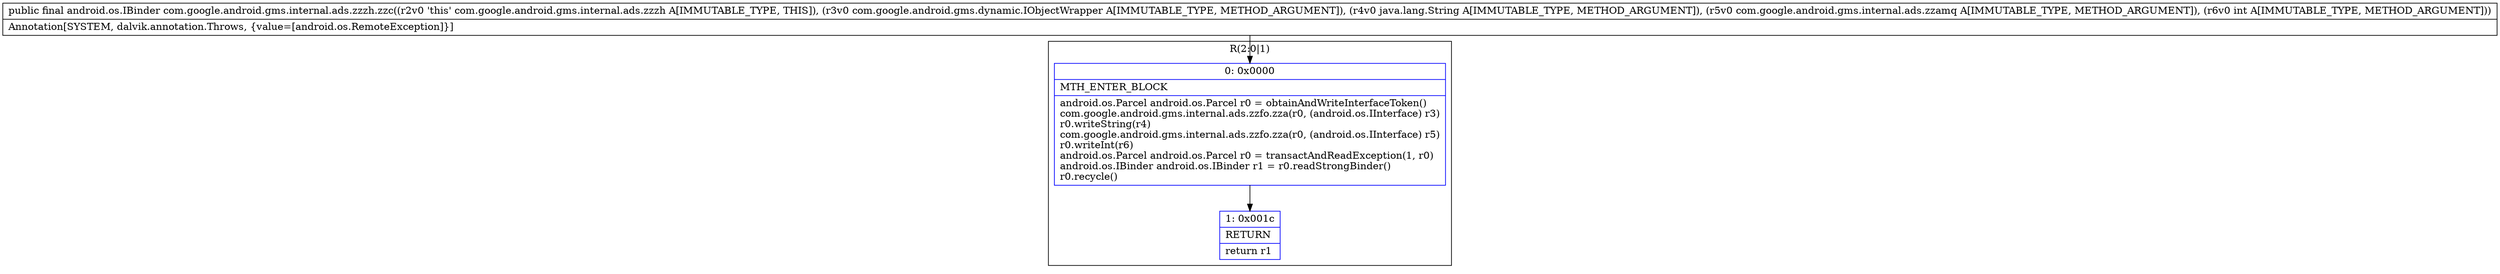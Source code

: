 digraph "CFG forcom.google.android.gms.internal.ads.zzzh.zzc(Lcom\/google\/android\/gms\/dynamic\/IObjectWrapper;Ljava\/lang\/String;Lcom\/google\/android\/gms\/internal\/ads\/zzamq;I)Landroid\/os\/IBinder;" {
subgraph cluster_Region_1151310327 {
label = "R(2:0|1)";
node [shape=record,color=blue];
Node_0 [shape=record,label="{0\:\ 0x0000|MTH_ENTER_BLOCK\l|android.os.Parcel android.os.Parcel r0 = obtainAndWriteInterfaceToken()\lcom.google.android.gms.internal.ads.zzfo.zza(r0, (android.os.IInterface) r3)\lr0.writeString(r4)\lcom.google.android.gms.internal.ads.zzfo.zza(r0, (android.os.IInterface) r5)\lr0.writeInt(r6)\landroid.os.Parcel android.os.Parcel r0 = transactAndReadException(1, r0)\landroid.os.IBinder android.os.IBinder r1 = r0.readStrongBinder()\lr0.recycle()\l}"];
Node_1 [shape=record,label="{1\:\ 0x001c|RETURN\l|return r1\l}"];
}
MethodNode[shape=record,label="{public final android.os.IBinder com.google.android.gms.internal.ads.zzzh.zzc((r2v0 'this' com.google.android.gms.internal.ads.zzzh A[IMMUTABLE_TYPE, THIS]), (r3v0 com.google.android.gms.dynamic.IObjectWrapper A[IMMUTABLE_TYPE, METHOD_ARGUMENT]), (r4v0 java.lang.String A[IMMUTABLE_TYPE, METHOD_ARGUMENT]), (r5v0 com.google.android.gms.internal.ads.zzamq A[IMMUTABLE_TYPE, METHOD_ARGUMENT]), (r6v0 int A[IMMUTABLE_TYPE, METHOD_ARGUMENT]))  | Annotation[SYSTEM, dalvik.annotation.Throws, \{value=[android.os.RemoteException]\}]\l}"];
MethodNode -> Node_0;
Node_0 -> Node_1;
}

